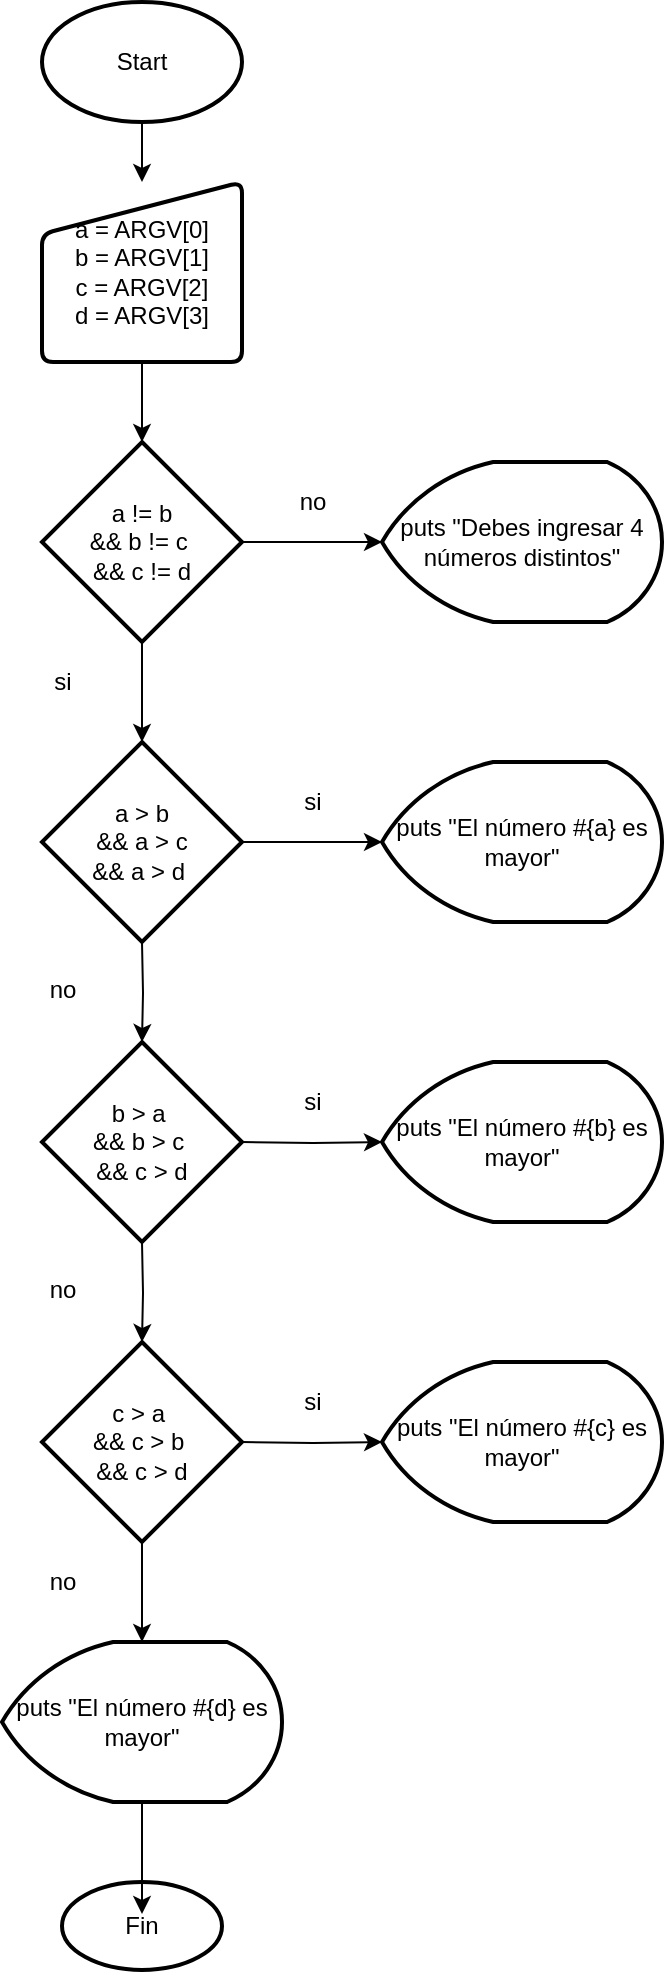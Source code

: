 <mxfile version="13.6.4" type="github">
  <diagram id="C5RBs43oDa-KdzZeNtuy" name="Page-1">
    <mxGraphModel dx="778" dy="562" grid="1" gridSize="10" guides="1" tooltips="1" connect="1" arrows="1" fold="1" page="1" pageScale="1" pageWidth="827" pageHeight="1169" math="0" shadow="0">
      <root>
        <mxCell id="WIyWlLk6GJQsqaUBKTNV-0" />
        <mxCell id="WIyWlLk6GJQsqaUBKTNV-1" parent="WIyWlLk6GJQsqaUBKTNV-0" />
        <mxCell id="lF8iybV8f1V63adYLOXE-1" value="" style="edgeStyle=orthogonalEdgeStyle;rounded=0;orthogonalLoop=1;jettySize=auto;html=1;" edge="1" parent="WIyWlLk6GJQsqaUBKTNV-1" source="lF8iybV8f1V63adYLOXE-2" target="lF8iybV8f1V63adYLOXE-4">
          <mxGeometry relative="1" as="geometry" />
        </mxCell>
        <mxCell id="lF8iybV8f1V63adYLOXE-2" value="Start" style="strokeWidth=2;html=1;shape=mxgraph.flowchart.start_1;whiteSpace=wrap;" vertex="1" parent="WIyWlLk6GJQsqaUBKTNV-1">
          <mxGeometry x="261" y="80" width="100" height="60" as="geometry" />
        </mxCell>
        <mxCell id="lF8iybV8f1V63adYLOXE-3" value="" style="edgeStyle=orthogonalEdgeStyle;rounded=0;orthogonalLoop=1;jettySize=auto;html=1;" edge="1" parent="WIyWlLk6GJQsqaUBKTNV-1" source="lF8iybV8f1V63adYLOXE-4" target="lF8iybV8f1V63adYLOXE-7">
          <mxGeometry relative="1" as="geometry" />
        </mxCell>
        <mxCell id="lF8iybV8f1V63adYLOXE-4" value="a = ARGV[0]&lt;br&gt;b = ARGV[1]&lt;br&gt;c = ARGV[2]&lt;br&gt;d = ARGV[3]" style="html=1;strokeWidth=2;shape=manualInput;whiteSpace=wrap;rounded=1;size=26;arcSize=11;" vertex="1" parent="WIyWlLk6GJQsqaUBKTNV-1">
          <mxGeometry x="261" y="170" width="100" height="90" as="geometry" />
        </mxCell>
        <mxCell id="lF8iybV8f1V63adYLOXE-5" value="" style="edgeStyle=orthogonalEdgeStyle;rounded=0;orthogonalLoop=1;jettySize=auto;html=1;" edge="1" parent="WIyWlLk6GJQsqaUBKTNV-1" source="lF8iybV8f1V63adYLOXE-7" target="lF8iybV8f1V63adYLOXE-8">
          <mxGeometry relative="1" as="geometry" />
        </mxCell>
        <mxCell id="lF8iybV8f1V63adYLOXE-6" value="" style="edgeStyle=orthogonalEdgeStyle;rounded=0;orthogonalLoop=1;jettySize=auto;html=1;" edge="1" parent="WIyWlLk6GJQsqaUBKTNV-1" source="lF8iybV8f1V63adYLOXE-7" target="lF8iybV8f1V63adYLOXE-13">
          <mxGeometry relative="1" as="geometry" />
        </mxCell>
        <mxCell id="lF8iybV8f1V63adYLOXE-7" value="a != b &lt;br&gt;&amp;amp;&amp;amp; b != c&amp;nbsp;&lt;br&gt;&amp;amp;&amp;amp; c != d" style="strokeWidth=2;html=1;shape=mxgraph.flowchart.decision;whiteSpace=wrap;" vertex="1" parent="WIyWlLk6GJQsqaUBKTNV-1">
          <mxGeometry x="261" y="300" width="100" height="100" as="geometry" />
        </mxCell>
        <mxCell id="lF8iybV8f1V63adYLOXE-8" value="puts &quot;Debes ingresar 4 números distintos&quot;" style="strokeWidth=2;html=1;shape=mxgraph.flowchart.display;whiteSpace=wrap;" vertex="1" parent="WIyWlLk6GJQsqaUBKTNV-1">
          <mxGeometry x="431" y="310" width="140" height="80" as="geometry" />
        </mxCell>
        <mxCell id="lF8iybV8f1V63adYLOXE-9" value="no" style="text;html=1;align=center;verticalAlign=middle;resizable=0;points=[];autosize=1;" vertex="1" parent="WIyWlLk6GJQsqaUBKTNV-1">
          <mxGeometry x="381" y="320" width="30" height="20" as="geometry" />
        </mxCell>
        <mxCell id="lF8iybV8f1V63adYLOXE-10" value="si" style="text;html=1;align=center;verticalAlign=middle;resizable=0;points=[];autosize=1;" vertex="1" parent="WIyWlLk6GJQsqaUBKTNV-1">
          <mxGeometry x="261" y="410" width="20" height="20" as="geometry" />
        </mxCell>
        <mxCell id="lF8iybV8f1V63adYLOXE-11" value="" style="edgeStyle=orthogonalEdgeStyle;rounded=0;orthogonalLoop=1;jettySize=auto;html=1;entryX=0;entryY=0.5;entryDx=0;entryDy=0;entryPerimeter=0;" edge="1" parent="WIyWlLk6GJQsqaUBKTNV-1" source="lF8iybV8f1V63adYLOXE-13" target="lF8iybV8f1V63adYLOXE-14">
          <mxGeometry relative="1" as="geometry" />
        </mxCell>
        <mxCell id="lF8iybV8f1V63adYLOXE-12" value="" style="edgeStyle=orthogonalEdgeStyle;rounded=0;orthogonalLoop=1;jettySize=auto;html=1;" edge="1" parent="WIyWlLk6GJQsqaUBKTNV-1" target="lF8iybV8f1V63adYLOXE-17">
          <mxGeometry relative="1" as="geometry">
            <mxPoint x="311" y="550" as="sourcePoint" />
          </mxGeometry>
        </mxCell>
        <mxCell id="lF8iybV8f1V63adYLOXE-13" value="a &amp;gt; b &lt;br&gt;&amp;amp;&amp;amp; a &amp;gt; c &lt;br&gt;&amp;amp;&amp;amp; a &amp;gt; d&amp;nbsp;" style="strokeWidth=2;html=1;shape=mxgraph.flowchart.decision;whiteSpace=wrap;" vertex="1" parent="WIyWlLk6GJQsqaUBKTNV-1">
          <mxGeometry x="261" y="450" width="100" height="100" as="geometry" />
        </mxCell>
        <mxCell id="lF8iybV8f1V63adYLOXE-14" value="puts &quot;El número #{a} es mayor&quot;" style="strokeWidth=2;html=1;shape=mxgraph.flowchart.display;whiteSpace=wrap;" vertex="1" parent="WIyWlLk6GJQsqaUBKTNV-1">
          <mxGeometry x="431" y="460" width="140" height="80" as="geometry" />
        </mxCell>
        <mxCell id="lF8iybV8f1V63adYLOXE-15" value="si" style="text;html=1;align=center;verticalAlign=middle;resizable=0;points=[];autosize=1;" vertex="1" parent="WIyWlLk6GJQsqaUBKTNV-1">
          <mxGeometry x="386" y="470" width="20" height="20" as="geometry" />
        </mxCell>
        <mxCell id="lF8iybV8f1V63adYLOXE-16" value="no" style="text;html=1;align=center;verticalAlign=middle;resizable=0;points=[];autosize=1;" vertex="1" parent="WIyWlLk6GJQsqaUBKTNV-1">
          <mxGeometry x="256" y="564" width="30" height="20" as="geometry" />
        </mxCell>
        <mxCell id="lF8iybV8f1V63adYLOXE-17" value="b &amp;gt; a&amp;nbsp;&lt;br&gt;&amp;amp;&amp;amp;&amp;nbsp;b &amp;gt; c&amp;nbsp;&lt;br&gt;&amp;amp;&amp;amp; c &amp;gt; d" style="strokeWidth=2;html=1;shape=mxgraph.flowchart.decision;whiteSpace=wrap;" vertex="1" parent="WIyWlLk6GJQsqaUBKTNV-1">
          <mxGeometry x="261" y="600" width="100" height="100" as="geometry" />
        </mxCell>
        <mxCell id="lF8iybV8f1V63adYLOXE-18" value="" style="edgeStyle=orthogonalEdgeStyle;rounded=0;orthogonalLoop=1;jettySize=auto;html=1;entryX=0;entryY=0.5;entryDx=0;entryDy=0;entryPerimeter=0;" edge="1" parent="WIyWlLk6GJQsqaUBKTNV-1" target="lF8iybV8f1V63adYLOXE-19">
          <mxGeometry relative="1" as="geometry">
            <mxPoint x="361" y="650" as="sourcePoint" />
          </mxGeometry>
        </mxCell>
        <mxCell id="lF8iybV8f1V63adYLOXE-19" value="puts &quot;El número #{b} es mayor&quot;" style="strokeWidth=2;html=1;shape=mxgraph.flowchart.display;whiteSpace=wrap;" vertex="1" parent="WIyWlLk6GJQsqaUBKTNV-1">
          <mxGeometry x="431" y="610" width="140" height="80" as="geometry" />
        </mxCell>
        <mxCell id="lF8iybV8f1V63adYLOXE-20" value="si" style="text;html=1;align=center;verticalAlign=middle;resizable=0;points=[];autosize=1;" vertex="1" parent="WIyWlLk6GJQsqaUBKTNV-1">
          <mxGeometry x="386" y="620" width="20" height="20" as="geometry" />
        </mxCell>
        <mxCell id="lF8iybV8f1V63adYLOXE-21" value="" style="edgeStyle=orthogonalEdgeStyle;rounded=0;orthogonalLoop=1;jettySize=auto;html=1;" edge="1" parent="WIyWlLk6GJQsqaUBKTNV-1" target="lF8iybV8f1V63adYLOXE-24">
          <mxGeometry relative="1" as="geometry">
            <mxPoint x="311" y="700" as="sourcePoint" />
          </mxGeometry>
        </mxCell>
        <mxCell id="lF8iybV8f1V63adYLOXE-22" value="no" style="text;html=1;align=center;verticalAlign=middle;resizable=0;points=[];autosize=1;" vertex="1" parent="WIyWlLk6GJQsqaUBKTNV-1">
          <mxGeometry x="256" y="714" width="30" height="20" as="geometry" />
        </mxCell>
        <mxCell id="lF8iybV8f1V63adYLOXE-23" value="" style="edgeStyle=orthogonalEdgeStyle;rounded=0;orthogonalLoop=1;jettySize=auto;html=1;" edge="1" parent="WIyWlLk6GJQsqaUBKTNV-1" source="lF8iybV8f1V63adYLOXE-24" target="lF8iybV8f1V63adYLOXE-33">
          <mxGeometry relative="1" as="geometry">
            <mxPoint x="311" y="896" as="targetPoint" />
          </mxGeometry>
        </mxCell>
        <mxCell id="lF8iybV8f1V63adYLOXE-24" value="c &amp;gt; a&amp;nbsp;&lt;br&gt;&amp;amp;&amp;amp;&amp;nbsp;c &amp;gt; b&amp;nbsp;&lt;br&gt;&amp;amp;&amp;amp; c &amp;gt; d" style="strokeWidth=2;html=1;shape=mxgraph.flowchart.decision;whiteSpace=wrap;" vertex="1" parent="WIyWlLk6GJQsqaUBKTNV-1">
          <mxGeometry x="261" y="750" width="100" height="100" as="geometry" />
        </mxCell>
        <mxCell id="lF8iybV8f1V63adYLOXE-25" value="" style="edgeStyle=orthogonalEdgeStyle;rounded=0;orthogonalLoop=1;jettySize=auto;html=1;entryX=0;entryY=0.5;entryDx=0;entryDy=0;entryPerimeter=0;" edge="1" parent="WIyWlLk6GJQsqaUBKTNV-1" target="lF8iybV8f1V63adYLOXE-26">
          <mxGeometry relative="1" as="geometry">
            <mxPoint x="361" y="800" as="sourcePoint" />
          </mxGeometry>
        </mxCell>
        <mxCell id="lF8iybV8f1V63adYLOXE-26" value="puts &quot;El número #{c} es mayor&quot;" style="strokeWidth=2;html=1;shape=mxgraph.flowchart.display;whiteSpace=wrap;" vertex="1" parent="WIyWlLk6GJQsqaUBKTNV-1">
          <mxGeometry x="431" y="760" width="140" height="80" as="geometry" />
        </mxCell>
        <mxCell id="lF8iybV8f1V63adYLOXE-27" value="si" style="text;html=1;align=center;verticalAlign=middle;resizable=0;points=[];autosize=1;" vertex="1" parent="WIyWlLk6GJQsqaUBKTNV-1">
          <mxGeometry x="386" y="770" width="20" height="20" as="geometry" />
        </mxCell>
        <mxCell id="lF8iybV8f1V63adYLOXE-28" value="Fin" style="strokeWidth=2;html=1;shape=mxgraph.flowchart.start_1;whiteSpace=wrap;" vertex="1" parent="WIyWlLk6GJQsqaUBKTNV-1">
          <mxGeometry x="271" y="1020" width="80" height="44" as="geometry" />
        </mxCell>
        <mxCell id="lF8iybV8f1V63adYLOXE-29" value="no" style="text;html=1;align=center;verticalAlign=middle;resizable=0;points=[];autosize=1;" vertex="1" parent="WIyWlLk6GJQsqaUBKTNV-1">
          <mxGeometry x="256" y="860" width="30" height="20" as="geometry" />
        </mxCell>
        <mxCell id="lF8iybV8f1V63adYLOXE-30" value="" style="edgeStyle=orthogonalEdgeStyle;rounded=0;orthogonalLoop=1;jettySize=auto;html=1;" edge="1" parent="WIyWlLk6GJQsqaUBKTNV-1" source="lF8iybV8f1V63adYLOXE-33">
          <mxGeometry relative="1" as="geometry">
            <mxPoint x="311" y="1036" as="targetPoint" />
            <mxPoint x="311" y="996" as="sourcePoint" />
          </mxGeometry>
        </mxCell>
        <mxCell id="lF8iybV8f1V63adYLOXE-33" value="puts &quot;El número #{d} es mayor&quot;" style="strokeWidth=2;html=1;shape=mxgraph.flowchart.display;whiteSpace=wrap;" vertex="1" parent="WIyWlLk6GJQsqaUBKTNV-1">
          <mxGeometry x="241" y="900" width="140" height="80" as="geometry" />
        </mxCell>
      </root>
    </mxGraphModel>
  </diagram>
</mxfile>
